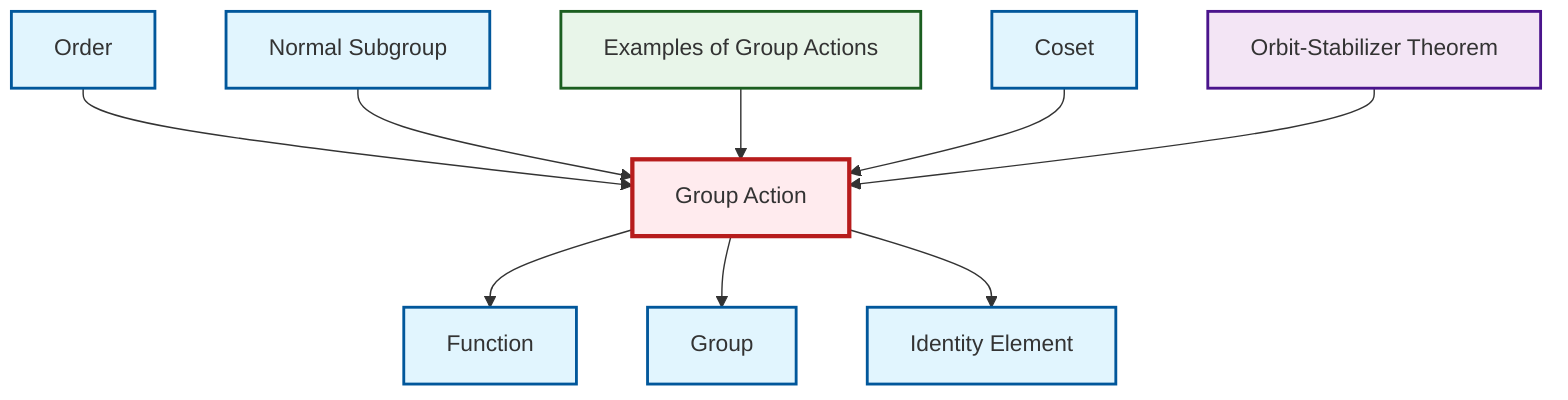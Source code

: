 graph TD
    classDef definition fill:#e1f5fe,stroke:#01579b,stroke-width:2px
    classDef theorem fill:#f3e5f5,stroke:#4a148c,stroke-width:2px
    classDef axiom fill:#fff3e0,stroke:#e65100,stroke-width:2px
    classDef example fill:#e8f5e9,stroke:#1b5e20,stroke-width:2px
    classDef current fill:#ffebee,stroke:#b71c1c,stroke-width:3px
    def-normal-subgroup["Normal Subgroup"]:::definition
    def-group["Group"]:::definition
    def-order["Order"]:::definition
    def-coset["Coset"]:::definition
    def-identity-element["Identity Element"]:::definition
    def-function["Function"]:::definition
    def-group-action["Group Action"]:::definition
    thm-orbit-stabilizer["Orbit-Stabilizer Theorem"]:::theorem
    ex-group-action-examples["Examples of Group Actions"]:::example
    def-order --> def-group-action
    def-group-action --> def-function
    def-normal-subgroup --> def-group-action
    ex-group-action-examples --> def-group-action
    def-coset --> def-group-action
    thm-orbit-stabilizer --> def-group-action
    def-group-action --> def-group
    def-group-action --> def-identity-element
    class def-group-action current
